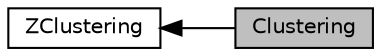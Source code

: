 digraph "Clustering"
{
  edge [fontname="Helvetica",fontsize="10",labelfontname="Helvetica",labelfontsize="10"];
  node [fontname="Helvetica",fontsize="10",shape=box];
  rankdir=LR;
  Node1 [label="ZClustering",height=0.2,width=0.4,color="black", fillcolor="white", style="filled",URL="$group__z_clustering.html",tooltip="Collection of methods for creating clusters."];
  Node0 [label="Clustering",height=0.2,width=0.4,color="black", fillcolor="grey75", style="filled", fontcolor="black",tooltip="Collection of methods for creating clusters using the k-Means Algorithm."];
  Node1->Node0 [shape=plaintext, dir="back", style="solid"];
}
